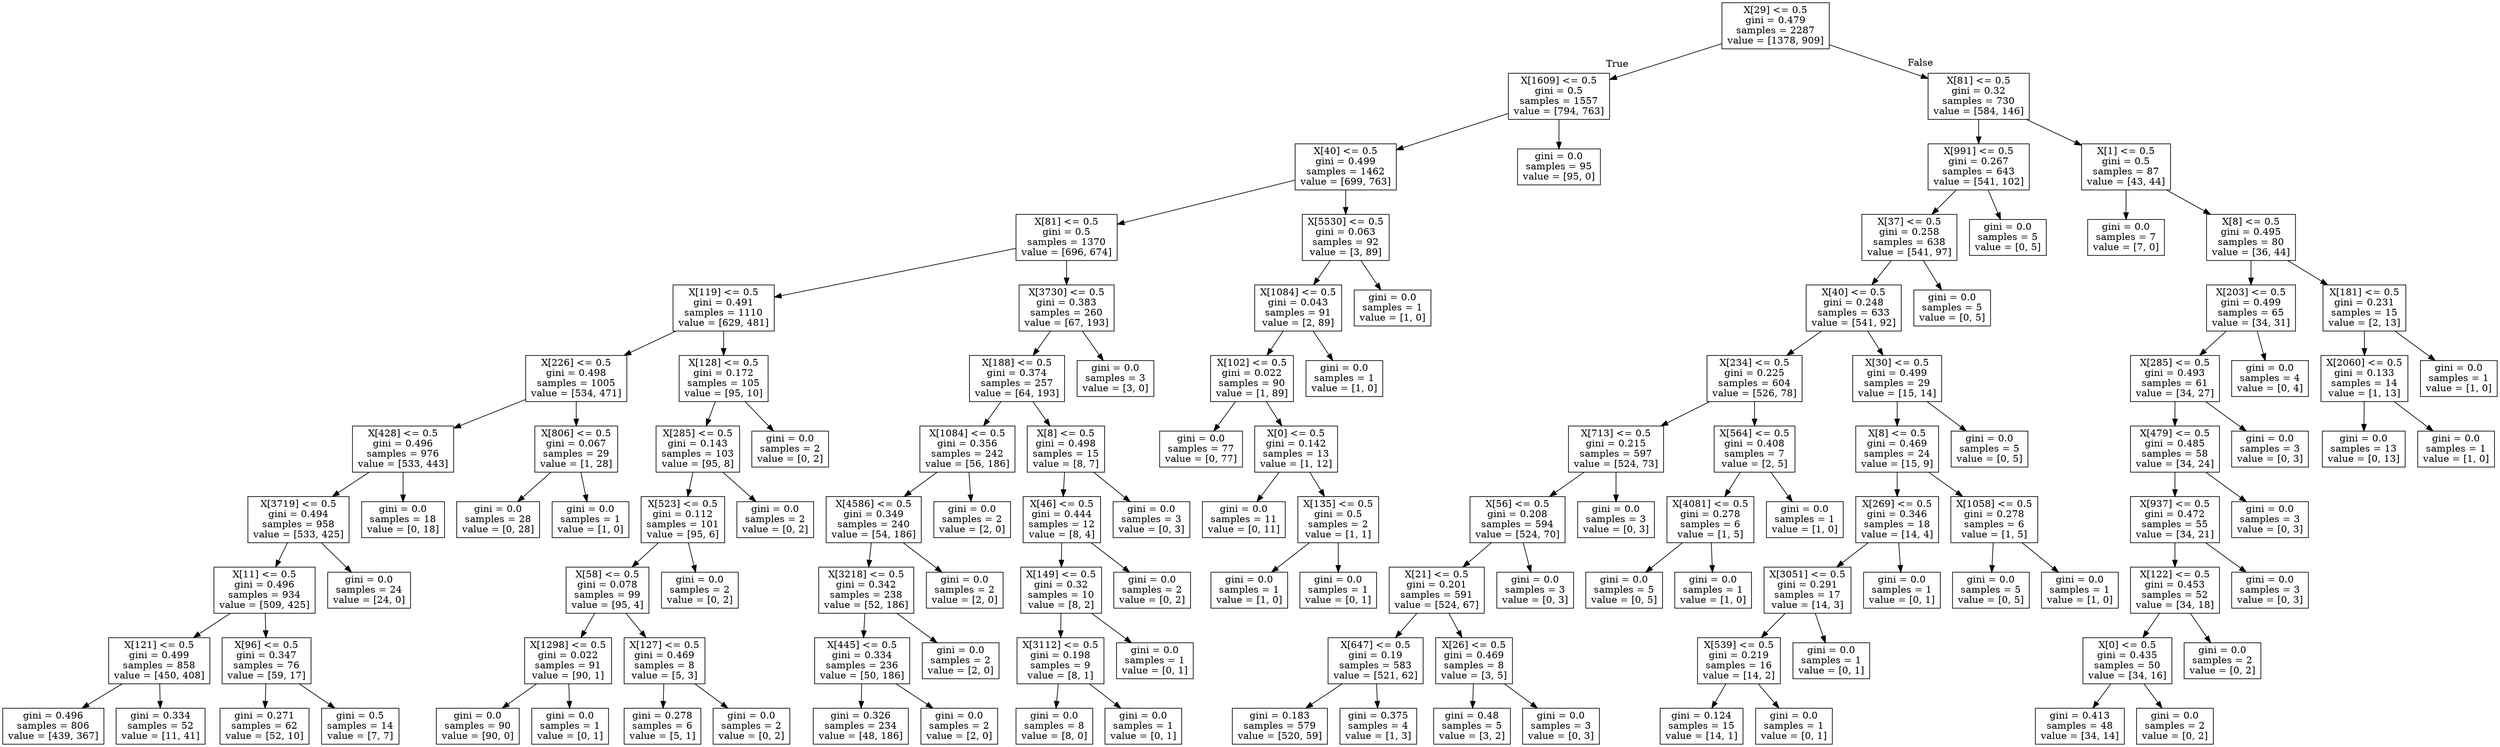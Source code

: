 digraph Tree {
node [shape=box] ;
0 [label="X[29] <= 0.5\ngini = 0.479\nsamples = 2287\nvalue = [1378, 909]"] ;
1 [label="X[1609] <= 0.5\ngini = 0.5\nsamples = 1557\nvalue = [794, 763]"] ;
0 -> 1 [labeldistance=2.5, labelangle=45, headlabel="True"] ;
2 [label="X[40] <= 0.5\ngini = 0.499\nsamples = 1462\nvalue = [699, 763]"] ;
1 -> 2 ;
3 [label="X[81] <= 0.5\ngini = 0.5\nsamples = 1370\nvalue = [696, 674]"] ;
2 -> 3 ;
4 [label="X[119] <= 0.5\ngini = 0.491\nsamples = 1110\nvalue = [629, 481]"] ;
3 -> 4 ;
5 [label="X[226] <= 0.5\ngini = 0.498\nsamples = 1005\nvalue = [534, 471]"] ;
4 -> 5 ;
6 [label="X[428] <= 0.5\ngini = 0.496\nsamples = 976\nvalue = [533, 443]"] ;
5 -> 6 ;
7 [label="X[3719] <= 0.5\ngini = 0.494\nsamples = 958\nvalue = [533, 425]"] ;
6 -> 7 ;
8 [label="X[11] <= 0.5\ngini = 0.496\nsamples = 934\nvalue = [509, 425]"] ;
7 -> 8 ;
9 [label="X[121] <= 0.5\ngini = 0.499\nsamples = 858\nvalue = [450, 408]"] ;
8 -> 9 ;
10 [label="gini = 0.496\nsamples = 806\nvalue = [439, 367]"] ;
9 -> 10 ;
11 [label="gini = 0.334\nsamples = 52\nvalue = [11, 41]"] ;
9 -> 11 ;
12 [label="X[96] <= 0.5\ngini = 0.347\nsamples = 76\nvalue = [59, 17]"] ;
8 -> 12 ;
13 [label="gini = 0.271\nsamples = 62\nvalue = [52, 10]"] ;
12 -> 13 ;
14 [label="gini = 0.5\nsamples = 14\nvalue = [7, 7]"] ;
12 -> 14 ;
15 [label="gini = 0.0\nsamples = 24\nvalue = [24, 0]"] ;
7 -> 15 ;
16 [label="gini = 0.0\nsamples = 18\nvalue = [0, 18]"] ;
6 -> 16 ;
17 [label="X[806] <= 0.5\ngini = 0.067\nsamples = 29\nvalue = [1, 28]"] ;
5 -> 17 ;
18 [label="gini = 0.0\nsamples = 28\nvalue = [0, 28]"] ;
17 -> 18 ;
19 [label="gini = 0.0\nsamples = 1\nvalue = [1, 0]"] ;
17 -> 19 ;
20 [label="X[128] <= 0.5\ngini = 0.172\nsamples = 105\nvalue = [95, 10]"] ;
4 -> 20 ;
21 [label="X[285] <= 0.5\ngini = 0.143\nsamples = 103\nvalue = [95, 8]"] ;
20 -> 21 ;
22 [label="X[523] <= 0.5\ngini = 0.112\nsamples = 101\nvalue = [95, 6]"] ;
21 -> 22 ;
23 [label="X[58] <= 0.5\ngini = 0.078\nsamples = 99\nvalue = [95, 4]"] ;
22 -> 23 ;
24 [label="X[1298] <= 0.5\ngini = 0.022\nsamples = 91\nvalue = [90, 1]"] ;
23 -> 24 ;
25 [label="gini = 0.0\nsamples = 90\nvalue = [90, 0]"] ;
24 -> 25 ;
26 [label="gini = 0.0\nsamples = 1\nvalue = [0, 1]"] ;
24 -> 26 ;
27 [label="X[127] <= 0.5\ngini = 0.469\nsamples = 8\nvalue = [5, 3]"] ;
23 -> 27 ;
28 [label="gini = 0.278\nsamples = 6\nvalue = [5, 1]"] ;
27 -> 28 ;
29 [label="gini = 0.0\nsamples = 2\nvalue = [0, 2]"] ;
27 -> 29 ;
30 [label="gini = 0.0\nsamples = 2\nvalue = [0, 2]"] ;
22 -> 30 ;
31 [label="gini = 0.0\nsamples = 2\nvalue = [0, 2]"] ;
21 -> 31 ;
32 [label="gini = 0.0\nsamples = 2\nvalue = [0, 2]"] ;
20 -> 32 ;
33 [label="X[3730] <= 0.5\ngini = 0.383\nsamples = 260\nvalue = [67, 193]"] ;
3 -> 33 ;
34 [label="X[188] <= 0.5\ngini = 0.374\nsamples = 257\nvalue = [64, 193]"] ;
33 -> 34 ;
35 [label="X[1084] <= 0.5\ngini = 0.356\nsamples = 242\nvalue = [56, 186]"] ;
34 -> 35 ;
36 [label="X[4586] <= 0.5\ngini = 0.349\nsamples = 240\nvalue = [54, 186]"] ;
35 -> 36 ;
37 [label="X[3218] <= 0.5\ngini = 0.342\nsamples = 238\nvalue = [52, 186]"] ;
36 -> 37 ;
38 [label="X[445] <= 0.5\ngini = 0.334\nsamples = 236\nvalue = [50, 186]"] ;
37 -> 38 ;
39 [label="gini = 0.326\nsamples = 234\nvalue = [48, 186]"] ;
38 -> 39 ;
40 [label="gini = 0.0\nsamples = 2\nvalue = [2, 0]"] ;
38 -> 40 ;
41 [label="gini = 0.0\nsamples = 2\nvalue = [2, 0]"] ;
37 -> 41 ;
42 [label="gini = 0.0\nsamples = 2\nvalue = [2, 0]"] ;
36 -> 42 ;
43 [label="gini = 0.0\nsamples = 2\nvalue = [2, 0]"] ;
35 -> 43 ;
44 [label="X[8] <= 0.5\ngini = 0.498\nsamples = 15\nvalue = [8, 7]"] ;
34 -> 44 ;
45 [label="X[46] <= 0.5\ngini = 0.444\nsamples = 12\nvalue = [8, 4]"] ;
44 -> 45 ;
46 [label="X[149] <= 0.5\ngini = 0.32\nsamples = 10\nvalue = [8, 2]"] ;
45 -> 46 ;
47 [label="X[3112] <= 0.5\ngini = 0.198\nsamples = 9\nvalue = [8, 1]"] ;
46 -> 47 ;
48 [label="gini = 0.0\nsamples = 8\nvalue = [8, 0]"] ;
47 -> 48 ;
49 [label="gini = 0.0\nsamples = 1\nvalue = [0, 1]"] ;
47 -> 49 ;
50 [label="gini = 0.0\nsamples = 1\nvalue = [0, 1]"] ;
46 -> 50 ;
51 [label="gini = 0.0\nsamples = 2\nvalue = [0, 2]"] ;
45 -> 51 ;
52 [label="gini = 0.0\nsamples = 3\nvalue = [0, 3]"] ;
44 -> 52 ;
53 [label="gini = 0.0\nsamples = 3\nvalue = [3, 0]"] ;
33 -> 53 ;
54 [label="X[5530] <= 0.5\ngini = 0.063\nsamples = 92\nvalue = [3, 89]"] ;
2 -> 54 ;
55 [label="X[1084] <= 0.5\ngini = 0.043\nsamples = 91\nvalue = [2, 89]"] ;
54 -> 55 ;
56 [label="X[102] <= 0.5\ngini = 0.022\nsamples = 90\nvalue = [1, 89]"] ;
55 -> 56 ;
57 [label="gini = 0.0\nsamples = 77\nvalue = [0, 77]"] ;
56 -> 57 ;
58 [label="X[0] <= 0.5\ngini = 0.142\nsamples = 13\nvalue = [1, 12]"] ;
56 -> 58 ;
59 [label="gini = 0.0\nsamples = 11\nvalue = [0, 11]"] ;
58 -> 59 ;
60 [label="X[135] <= 0.5\ngini = 0.5\nsamples = 2\nvalue = [1, 1]"] ;
58 -> 60 ;
61 [label="gini = 0.0\nsamples = 1\nvalue = [1, 0]"] ;
60 -> 61 ;
62 [label="gini = 0.0\nsamples = 1\nvalue = [0, 1]"] ;
60 -> 62 ;
63 [label="gini = 0.0\nsamples = 1\nvalue = [1, 0]"] ;
55 -> 63 ;
64 [label="gini = 0.0\nsamples = 1\nvalue = [1, 0]"] ;
54 -> 64 ;
65 [label="gini = 0.0\nsamples = 95\nvalue = [95, 0]"] ;
1 -> 65 ;
66 [label="X[81] <= 0.5\ngini = 0.32\nsamples = 730\nvalue = [584, 146]"] ;
0 -> 66 [labeldistance=2.5, labelangle=-45, headlabel="False"] ;
67 [label="X[991] <= 0.5\ngini = 0.267\nsamples = 643\nvalue = [541, 102]"] ;
66 -> 67 ;
68 [label="X[37] <= 0.5\ngini = 0.258\nsamples = 638\nvalue = [541, 97]"] ;
67 -> 68 ;
69 [label="X[40] <= 0.5\ngini = 0.248\nsamples = 633\nvalue = [541, 92]"] ;
68 -> 69 ;
70 [label="X[234] <= 0.5\ngini = 0.225\nsamples = 604\nvalue = [526, 78]"] ;
69 -> 70 ;
71 [label="X[713] <= 0.5\ngini = 0.215\nsamples = 597\nvalue = [524, 73]"] ;
70 -> 71 ;
72 [label="X[56] <= 0.5\ngini = 0.208\nsamples = 594\nvalue = [524, 70]"] ;
71 -> 72 ;
73 [label="X[21] <= 0.5\ngini = 0.201\nsamples = 591\nvalue = [524, 67]"] ;
72 -> 73 ;
74 [label="X[647] <= 0.5\ngini = 0.19\nsamples = 583\nvalue = [521, 62]"] ;
73 -> 74 ;
75 [label="gini = 0.183\nsamples = 579\nvalue = [520, 59]"] ;
74 -> 75 ;
76 [label="gini = 0.375\nsamples = 4\nvalue = [1, 3]"] ;
74 -> 76 ;
77 [label="X[26] <= 0.5\ngini = 0.469\nsamples = 8\nvalue = [3, 5]"] ;
73 -> 77 ;
78 [label="gini = 0.48\nsamples = 5\nvalue = [3, 2]"] ;
77 -> 78 ;
79 [label="gini = 0.0\nsamples = 3\nvalue = [0, 3]"] ;
77 -> 79 ;
80 [label="gini = 0.0\nsamples = 3\nvalue = [0, 3]"] ;
72 -> 80 ;
81 [label="gini = 0.0\nsamples = 3\nvalue = [0, 3]"] ;
71 -> 81 ;
82 [label="X[564] <= 0.5\ngini = 0.408\nsamples = 7\nvalue = [2, 5]"] ;
70 -> 82 ;
83 [label="X[4081] <= 0.5\ngini = 0.278\nsamples = 6\nvalue = [1, 5]"] ;
82 -> 83 ;
84 [label="gini = 0.0\nsamples = 5\nvalue = [0, 5]"] ;
83 -> 84 ;
85 [label="gini = 0.0\nsamples = 1\nvalue = [1, 0]"] ;
83 -> 85 ;
86 [label="gini = 0.0\nsamples = 1\nvalue = [1, 0]"] ;
82 -> 86 ;
87 [label="X[30] <= 0.5\ngini = 0.499\nsamples = 29\nvalue = [15, 14]"] ;
69 -> 87 ;
88 [label="X[8] <= 0.5\ngini = 0.469\nsamples = 24\nvalue = [15, 9]"] ;
87 -> 88 ;
89 [label="X[269] <= 0.5\ngini = 0.346\nsamples = 18\nvalue = [14, 4]"] ;
88 -> 89 ;
90 [label="X[3051] <= 0.5\ngini = 0.291\nsamples = 17\nvalue = [14, 3]"] ;
89 -> 90 ;
91 [label="X[539] <= 0.5\ngini = 0.219\nsamples = 16\nvalue = [14, 2]"] ;
90 -> 91 ;
92 [label="gini = 0.124\nsamples = 15\nvalue = [14, 1]"] ;
91 -> 92 ;
93 [label="gini = 0.0\nsamples = 1\nvalue = [0, 1]"] ;
91 -> 93 ;
94 [label="gini = 0.0\nsamples = 1\nvalue = [0, 1]"] ;
90 -> 94 ;
95 [label="gini = 0.0\nsamples = 1\nvalue = [0, 1]"] ;
89 -> 95 ;
96 [label="X[1058] <= 0.5\ngini = 0.278\nsamples = 6\nvalue = [1, 5]"] ;
88 -> 96 ;
97 [label="gini = 0.0\nsamples = 5\nvalue = [0, 5]"] ;
96 -> 97 ;
98 [label="gini = 0.0\nsamples = 1\nvalue = [1, 0]"] ;
96 -> 98 ;
99 [label="gini = 0.0\nsamples = 5\nvalue = [0, 5]"] ;
87 -> 99 ;
100 [label="gini = 0.0\nsamples = 5\nvalue = [0, 5]"] ;
68 -> 100 ;
101 [label="gini = 0.0\nsamples = 5\nvalue = [0, 5]"] ;
67 -> 101 ;
102 [label="X[1] <= 0.5\ngini = 0.5\nsamples = 87\nvalue = [43, 44]"] ;
66 -> 102 ;
103 [label="gini = 0.0\nsamples = 7\nvalue = [7, 0]"] ;
102 -> 103 ;
104 [label="X[8] <= 0.5\ngini = 0.495\nsamples = 80\nvalue = [36, 44]"] ;
102 -> 104 ;
105 [label="X[203] <= 0.5\ngini = 0.499\nsamples = 65\nvalue = [34, 31]"] ;
104 -> 105 ;
106 [label="X[285] <= 0.5\ngini = 0.493\nsamples = 61\nvalue = [34, 27]"] ;
105 -> 106 ;
107 [label="X[479] <= 0.5\ngini = 0.485\nsamples = 58\nvalue = [34, 24]"] ;
106 -> 107 ;
108 [label="X[937] <= 0.5\ngini = 0.472\nsamples = 55\nvalue = [34, 21]"] ;
107 -> 108 ;
109 [label="X[122] <= 0.5\ngini = 0.453\nsamples = 52\nvalue = [34, 18]"] ;
108 -> 109 ;
110 [label="X[0] <= 0.5\ngini = 0.435\nsamples = 50\nvalue = [34, 16]"] ;
109 -> 110 ;
111 [label="gini = 0.413\nsamples = 48\nvalue = [34, 14]"] ;
110 -> 111 ;
112 [label="gini = 0.0\nsamples = 2\nvalue = [0, 2]"] ;
110 -> 112 ;
113 [label="gini = 0.0\nsamples = 2\nvalue = [0, 2]"] ;
109 -> 113 ;
114 [label="gini = 0.0\nsamples = 3\nvalue = [0, 3]"] ;
108 -> 114 ;
115 [label="gini = 0.0\nsamples = 3\nvalue = [0, 3]"] ;
107 -> 115 ;
116 [label="gini = 0.0\nsamples = 3\nvalue = [0, 3]"] ;
106 -> 116 ;
117 [label="gini = 0.0\nsamples = 4\nvalue = [0, 4]"] ;
105 -> 117 ;
118 [label="X[181] <= 0.5\ngini = 0.231\nsamples = 15\nvalue = [2, 13]"] ;
104 -> 118 ;
119 [label="X[2060] <= 0.5\ngini = 0.133\nsamples = 14\nvalue = [1, 13]"] ;
118 -> 119 ;
120 [label="gini = 0.0\nsamples = 13\nvalue = [0, 13]"] ;
119 -> 120 ;
121 [label="gini = 0.0\nsamples = 1\nvalue = [1, 0]"] ;
119 -> 121 ;
122 [label="gini = 0.0\nsamples = 1\nvalue = [1, 0]"] ;
118 -> 122 ;
}